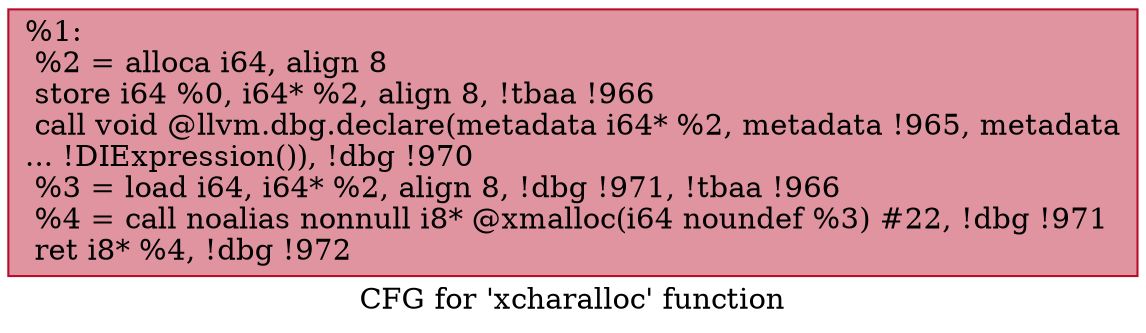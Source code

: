 digraph "CFG for 'xcharalloc' function" {
	label="CFG for 'xcharalloc' function";

	Node0x220da70 [shape=record,color="#b70d28ff", style=filled, fillcolor="#b70d2870",label="{%1:\l  %2 = alloca i64, align 8\l  store i64 %0, i64* %2, align 8, !tbaa !966\l  call void @llvm.dbg.declare(metadata i64* %2, metadata !965, metadata\l... !DIExpression()), !dbg !970\l  %3 = load i64, i64* %2, align 8, !dbg !971, !tbaa !966\l  %4 = call noalias nonnull i8* @xmalloc(i64 noundef %3) #22, !dbg !971\l  ret i8* %4, !dbg !972\l}"];
}
